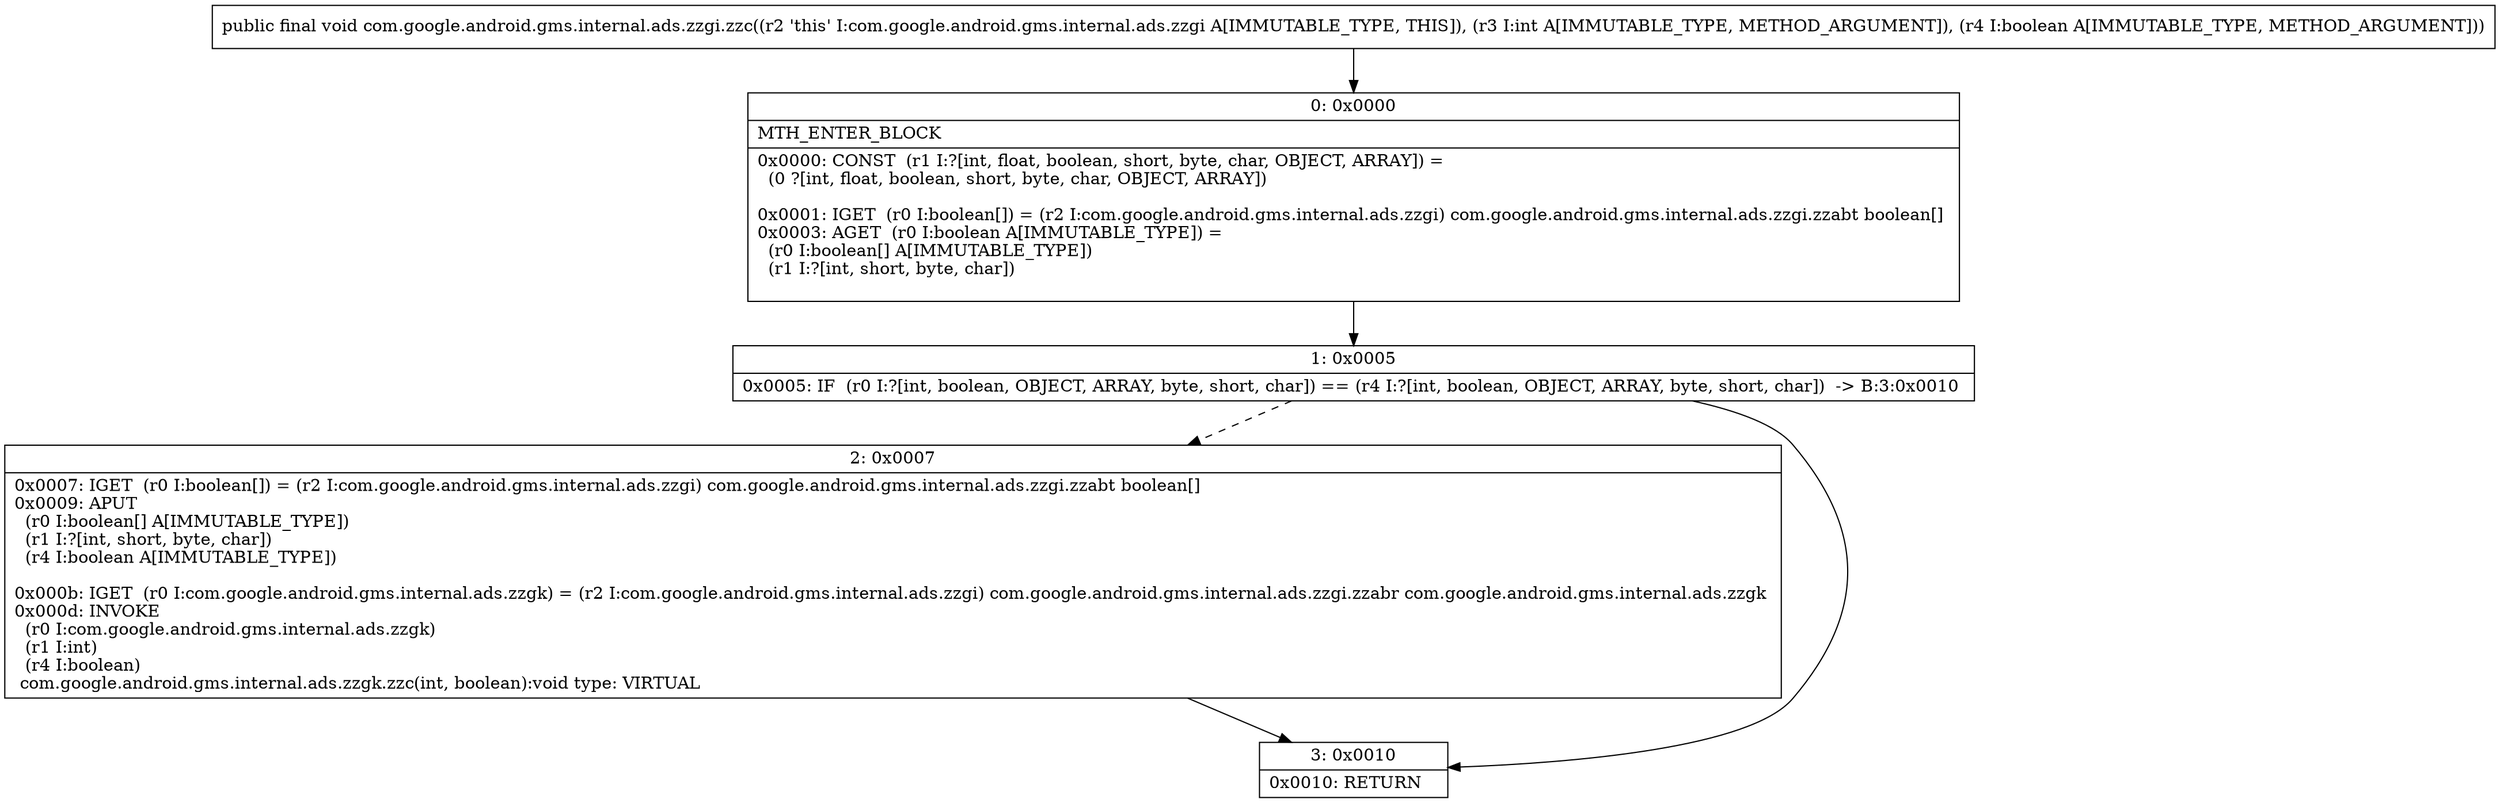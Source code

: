 digraph "CFG forcom.google.android.gms.internal.ads.zzgi.zzc(IZ)V" {
Node_0 [shape=record,label="{0\:\ 0x0000|MTH_ENTER_BLOCK\l|0x0000: CONST  (r1 I:?[int, float, boolean, short, byte, char, OBJECT, ARRAY]) = \l  (0 ?[int, float, boolean, short, byte, char, OBJECT, ARRAY])\l \l0x0001: IGET  (r0 I:boolean[]) = (r2 I:com.google.android.gms.internal.ads.zzgi) com.google.android.gms.internal.ads.zzgi.zzabt boolean[] \l0x0003: AGET  (r0 I:boolean A[IMMUTABLE_TYPE]) = \l  (r0 I:boolean[] A[IMMUTABLE_TYPE])\l  (r1 I:?[int, short, byte, char])\l \l}"];
Node_1 [shape=record,label="{1\:\ 0x0005|0x0005: IF  (r0 I:?[int, boolean, OBJECT, ARRAY, byte, short, char]) == (r4 I:?[int, boolean, OBJECT, ARRAY, byte, short, char])  \-\> B:3:0x0010 \l}"];
Node_2 [shape=record,label="{2\:\ 0x0007|0x0007: IGET  (r0 I:boolean[]) = (r2 I:com.google.android.gms.internal.ads.zzgi) com.google.android.gms.internal.ads.zzgi.zzabt boolean[] \l0x0009: APUT  \l  (r0 I:boolean[] A[IMMUTABLE_TYPE])\l  (r1 I:?[int, short, byte, char])\l  (r4 I:boolean A[IMMUTABLE_TYPE])\l \l0x000b: IGET  (r0 I:com.google.android.gms.internal.ads.zzgk) = (r2 I:com.google.android.gms.internal.ads.zzgi) com.google.android.gms.internal.ads.zzgi.zzabr com.google.android.gms.internal.ads.zzgk \l0x000d: INVOKE  \l  (r0 I:com.google.android.gms.internal.ads.zzgk)\l  (r1 I:int)\l  (r4 I:boolean)\l com.google.android.gms.internal.ads.zzgk.zzc(int, boolean):void type: VIRTUAL \l}"];
Node_3 [shape=record,label="{3\:\ 0x0010|0x0010: RETURN   \l}"];
MethodNode[shape=record,label="{public final void com.google.android.gms.internal.ads.zzgi.zzc((r2 'this' I:com.google.android.gms.internal.ads.zzgi A[IMMUTABLE_TYPE, THIS]), (r3 I:int A[IMMUTABLE_TYPE, METHOD_ARGUMENT]), (r4 I:boolean A[IMMUTABLE_TYPE, METHOD_ARGUMENT])) }"];
MethodNode -> Node_0;
Node_0 -> Node_1;
Node_1 -> Node_2[style=dashed];
Node_1 -> Node_3;
Node_2 -> Node_3;
}

